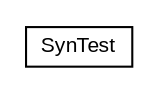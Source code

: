 #!/usr/local/bin/dot
#
# Class diagram 
# Generated by UMLGraph version R5_6 (http://www.umlgraph.org/)
#

digraph G {
	edge [fontname="arial",fontsize=10,labelfontname="arial",labelfontsize=10];
	node [fontname="arial",fontsize=10,shape=plaintext];
	nodesep=0.25;
	ranksep=0.5;
	// java_oo.sync.SynTest
	c2854 [label=<<table title="java_oo.sync.SynTest" border="0" cellborder="1" cellspacing="0" cellpadding="2" port="p" href="./SynTest.html">
		<tr><td><table border="0" cellspacing="0" cellpadding="1">
<tr><td align="center" balign="center"> SynTest </td></tr>
		</table></td></tr>
		</table>>, URL="./SynTest.html", fontname="arial", fontcolor="black", fontsize=10.0];
}

